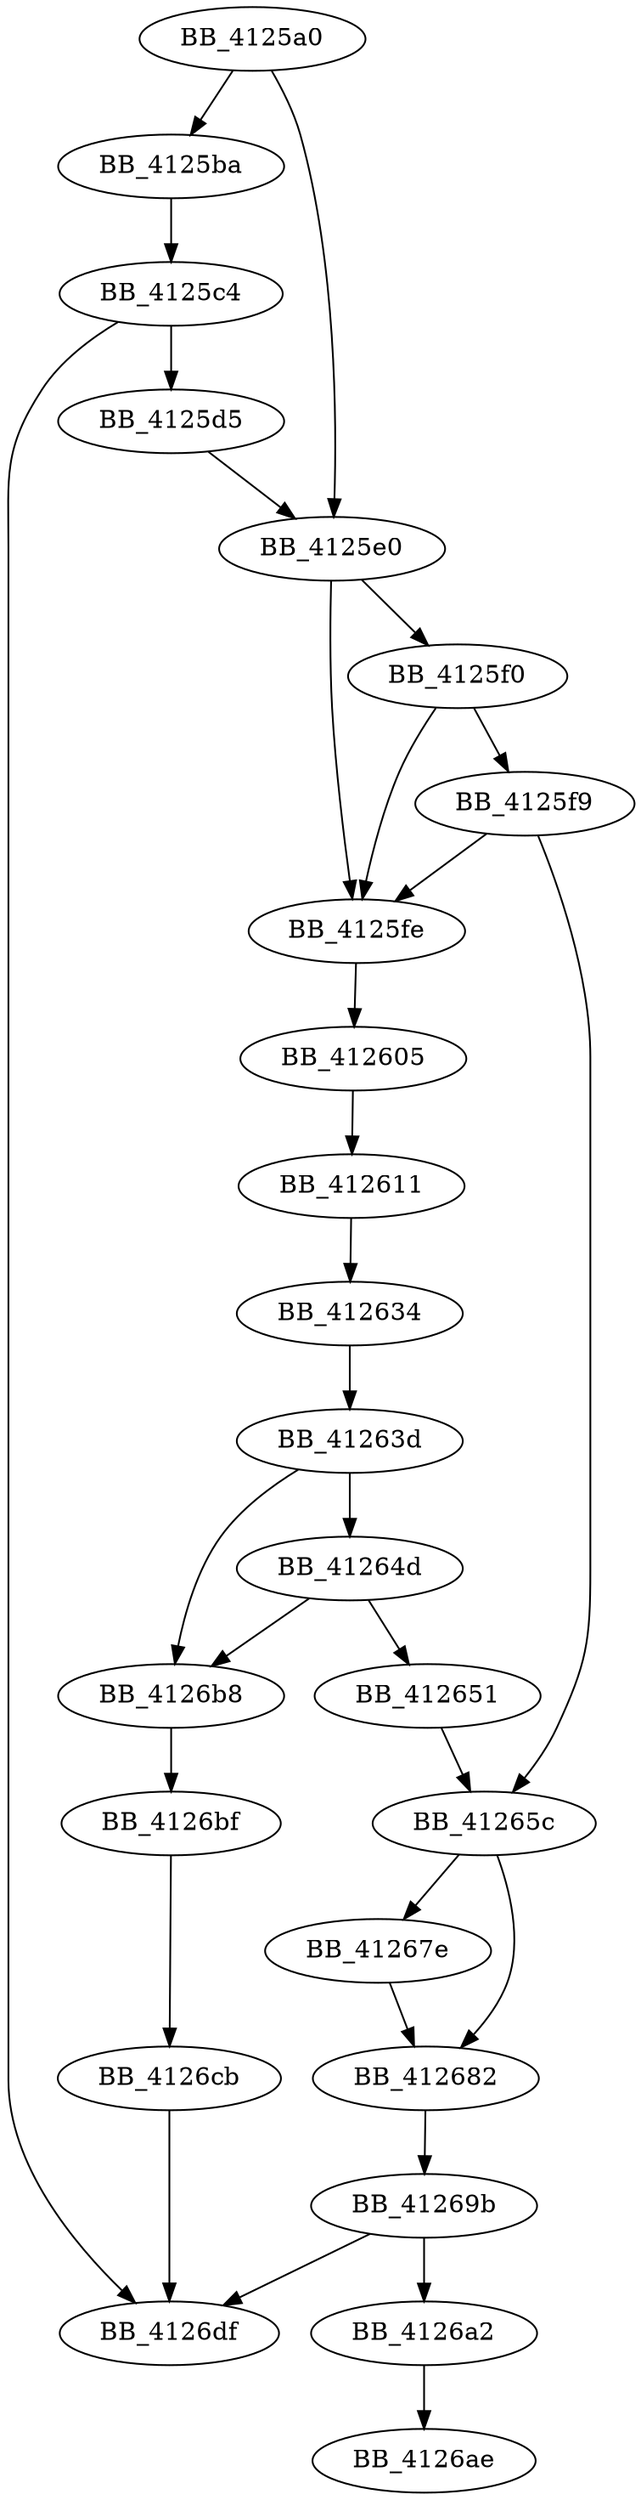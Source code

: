DiGraph sub_4125A0{
BB_4125a0->BB_4125ba
BB_4125a0->BB_4125e0
BB_4125ba->BB_4125c4
BB_4125c4->BB_4125d5
BB_4125c4->BB_4126df
BB_4125d5->BB_4125e0
BB_4125e0->BB_4125f0
BB_4125e0->BB_4125fe
BB_4125f0->BB_4125f9
BB_4125f0->BB_4125fe
BB_4125f9->BB_4125fe
BB_4125f9->BB_41265c
BB_4125fe->BB_412605
BB_412605->BB_412611
BB_412611->BB_412634
BB_412634->BB_41263d
BB_41263d->BB_41264d
BB_41263d->BB_4126b8
BB_41264d->BB_412651
BB_41264d->BB_4126b8
BB_412651->BB_41265c
BB_41265c->BB_41267e
BB_41265c->BB_412682
BB_41267e->BB_412682
BB_412682->BB_41269b
BB_41269b->BB_4126a2
BB_41269b->BB_4126df
BB_4126a2->BB_4126ae
BB_4126b8->BB_4126bf
BB_4126bf->BB_4126cb
BB_4126cb->BB_4126df
}
